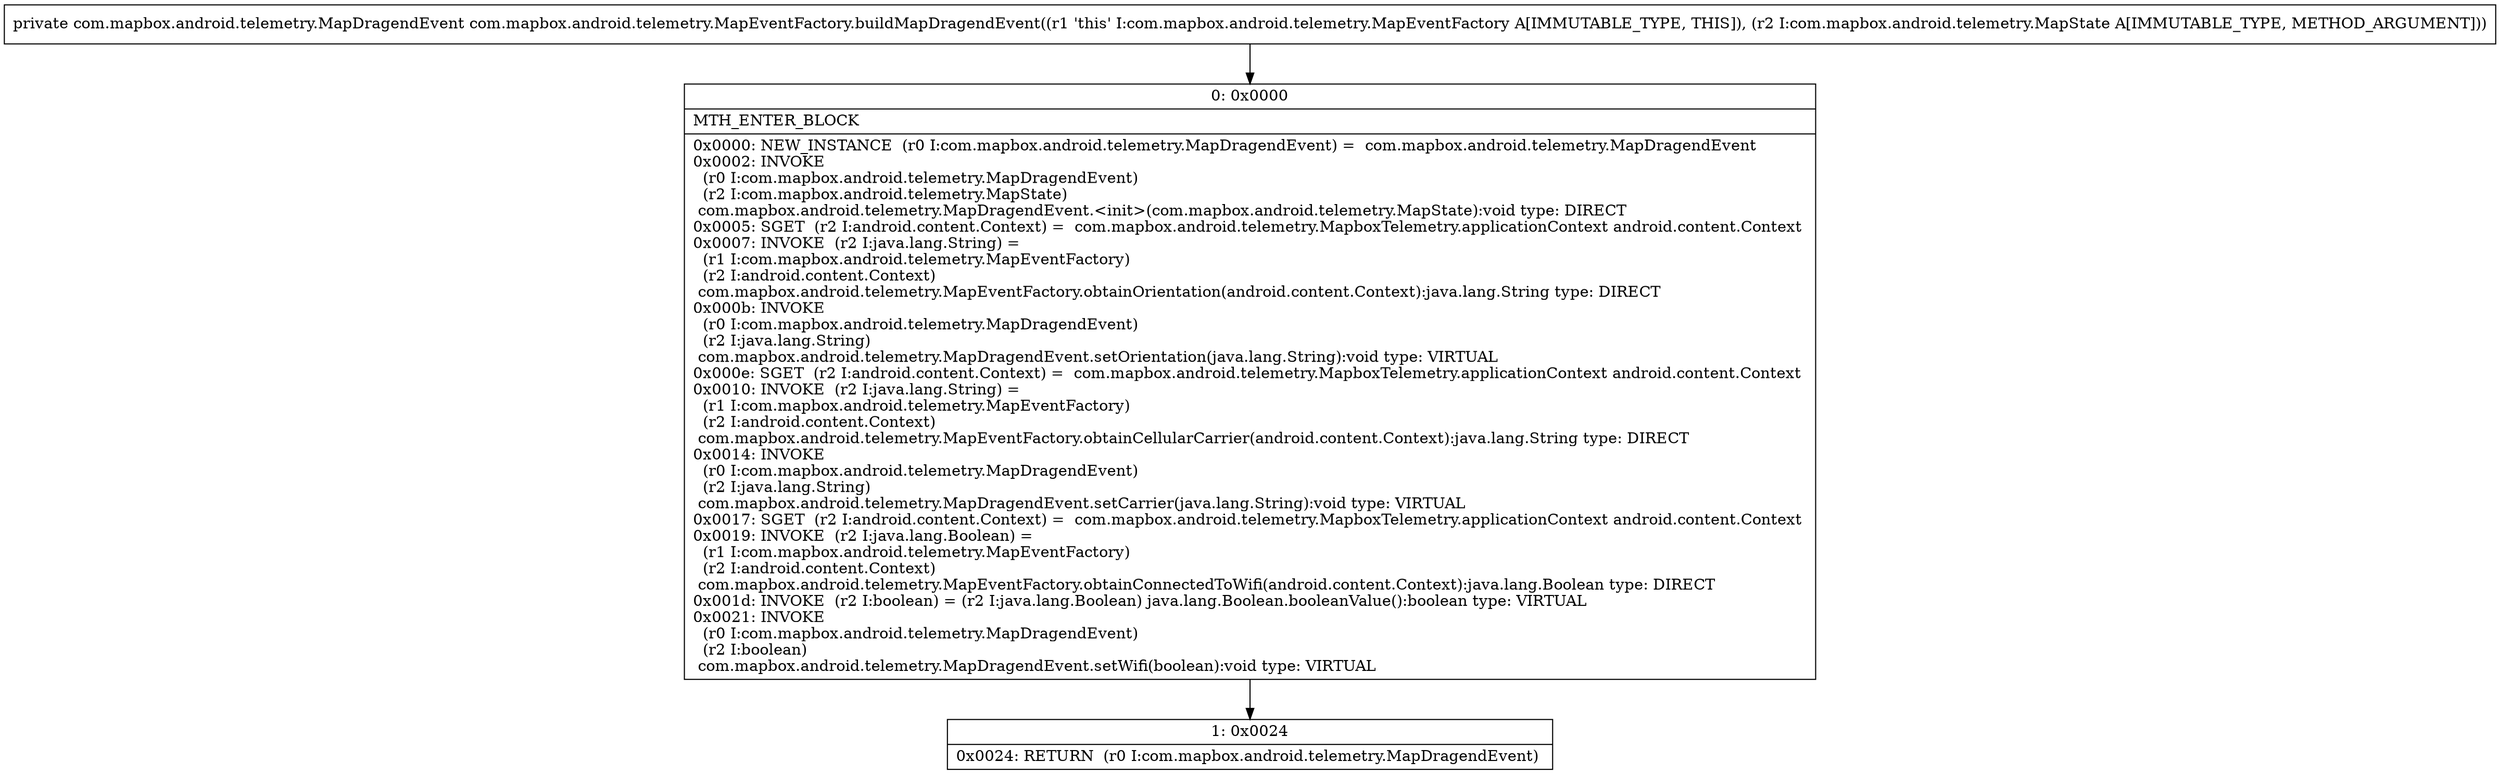 digraph "CFG forcom.mapbox.android.telemetry.MapEventFactory.buildMapDragendEvent(Lcom\/mapbox\/android\/telemetry\/MapState;)Lcom\/mapbox\/android\/telemetry\/MapDragendEvent;" {
Node_0 [shape=record,label="{0\:\ 0x0000|MTH_ENTER_BLOCK\l|0x0000: NEW_INSTANCE  (r0 I:com.mapbox.android.telemetry.MapDragendEvent) =  com.mapbox.android.telemetry.MapDragendEvent \l0x0002: INVOKE  \l  (r0 I:com.mapbox.android.telemetry.MapDragendEvent)\l  (r2 I:com.mapbox.android.telemetry.MapState)\l com.mapbox.android.telemetry.MapDragendEvent.\<init\>(com.mapbox.android.telemetry.MapState):void type: DIRECT \l0x0005: SGET  (r2 I:android.content.Context) =  com.mapbox.android.telemetry.MapboxTelemetry.applicationContext android.content.Context \l0x0007: INVOKE  (r2 I:java.lang.String) = \l  (r1 I:com.mapbox.android.telemetry.MapEventFactory)\l  (r2 I:android.content.Context)\l com.mapbox.android.telemetry.MapEventFactory.obtainOrientation(android.content.Context):java.lang.String type: DIRECT \l0x000b: INVOKE  \l  (r0 I:com.mapbox.android.telemetry.MapDragendEvent)\l  (r2 I:java.lang.String)\l com.mapbox.android.telemetry.MapDragendEvent.setOrientation(java.lang.String):void type: VIRTUAL \l0x000e: SGET  (r2 I:android.content.Context) =  com.mapbox.android.telemetry.MapboxTelemetry.applicationContext android.content.Context \l0x0010: INVOKE  (r2 I:java.lang.String) = \l  (r1 I:com.mapbox.android.telemetry.MapEventFactory)\l  (r2 I:android.content.Context)\l com.mapbox.android.telemetry.MapEventFactory.obtainCellularCarrier(android.content.Context):java.lang.String type: DIRECT \l0x0014: INVOKE  \l  (r0 I:com.mapbox.android.telemetry.MapDragendEvent)\l  (r2 I:java.lang.String)\l com.mapbox.android.telemetry.MapDragendEvent.setCarrier(java.lang.String):void type: VIRTUAL \l0x0017: SGET  (r2 I:android.content.Context) =  com.mapbox.android.telemetry.MapboxTelemetry.applicationContext android.content.Context \l0x0019: INVOKE  (r2 I:java.lang.Boolean) = \l  (r1 I:com.mapbox.android.telemetry.MapEventFactory)\l  (r2 I:android.content.Context)\l com.mapbox.android.telemetry.MapEventFactory.obtainConnectedToWifi(android.content.Context):java.lang.Boolean type: DIRECT \l0x001d: INVOKE  (r2 I:boolean) = (r2 I:java.lang.Boolean) java.lang.Boolean.booleanValue():boolean type: VIRTUAL \l0x0021: INVOKE  \l  (r0 I:com.mapbox.android.telemetry.MapDragendEvent)\l  (r2 I:boolean)\l com.mapbox.android.telemetry.MapDragendEvent.setWifi(boolean):void type: VIRTUAL \l}"];
Node_1 [shape=record,label="{1\:\ 0x0024|0x0024: RETURN  (r0 I:com.mapbox.android.telemetry.MapDragendEvent) \l}"];
MethodNode[shape=record,label="{private com.mapbox.android.telemetry.MapDragendEvent com.mapbox.android.telemetry.MapEventFactory.buildMapDragendEvent((r1 'this' I:com.mapbox.android.telemetry.MapEventFactory A[IMMUTABLE_TYPE, THIS]), (r2 I:com.mapbox.android.telemetry.MapState A[IMMUTABLE_TYPE, METHOD_ARGUMENT])) }"];
MethodNode -> Node_0;
Node_0 -> Node_1;
}

